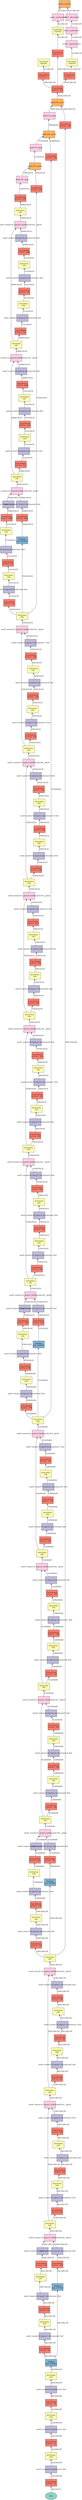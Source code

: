 digraph plot {
	data [label=data fillcolor="#8dd3c7" fixedsize=true height=0.8034 shape=oval style=filled width=1.3]
	east0_resnetv1d_conv0_fwd [label="Convolution\n3x3/2x2, 32" fillcolor="#fb8072" fixedsize=true height=0.8034 shape=box style=filled width=1.3]
	east0_resnetv1d_batchnorm0_fwd [label=east0_resnetv1d_batchnorm0_fwd fillcolor="#bebada" fixedsize=true height=0.8034 shape=box style=filled width=1.3]
	east0_resnetv1d_relu0_fwd [label="Activation\nrelu" fillcolor="#ffffb3" fixedsize=true height=0.8034 shape=box style=filled width=1.3]
	east0_resnetv1d_conv1_fwd [label="Convolution\n3x3/1x1, 32" fillcolor="#fb8072" fixedsize=true height=0.8034 shape=box style=filled width=1.3]
	east0_resnetv1d_batchnorm1_fwd [label=east0_resnetv1d_batchnorm1_fwd fillcolor="#bebada" fixedsize=true height=0.8034 shape=box style=filled width=1.3]
	east0_resnetv1d_relu1_fwd [label="Activation\nrelu" fillcolor="#ffffb3" fixedsize=true height=0.8034 shape=box style=filled width=1.3]
	east0_resnetv1d_conv2_fwd [label="Convolution\n3x3/1x1, 64" fillcolor="#fb8072" fixedsize=true height=0.8034 shape=box style=filled width=1.3]
	east0_resnetv1d_batchnorm2_fwd [label=east0_resnetv1d_batchnorm2_fwd fillcolor="#bebada" fixedsize=true height=0.8034 shape=box style=filled width=1.3]
	east0_resnetv1d_relu2_fwd [label="Activation\nrelu" fillcolor="#ffffb3" fixedsize=true height=0.8034 shape=box style=filled width=1.3]
	east0_resnetv1d_pool0_fwd [label="Pooling\nmax, 3x3/2x2" fillcolor="#80b1d3" fixedsize=true height=0.8034 shape=box style=filled width=1.3]
	east0_resnetv1d_layers1_conv0_fwd [label="Convolution\n1x1/1x1, 64" fillcolor="#fb8072" fixedsize=true height=0.8034 shape=box style=filled width=1.3]
	east0_resnetv1d_layers1_batchnorm0_fwd [label=east0_resnetv1d_layers1_batchnorm0_fwd fillcolor="#bebada" fixedsize=true height=0.8034 shape=box style=filled width=1.3]
	east0_resnetv1d_layers1_relu0_fwd [label="Activation\nrelu" fillcolor="#ffffb3" fixedsize=true height=0.8034 shape=box style=filled width=1.3]
	east0_resnetv1d_layers1_conv1_fwd [label="Convolution\n3x3/1x1, 64" fillcolor="#fb8072" fixedsize=true height=0.8034 shape=box style=filled width=1.3]
	east0_resnetv1d_layers1_batchnorm1_fwd [label=east0_resnetv1d_layers1_batchnorm1_fwd fillcolor="#bebada" fixedsize=true height=0.8034 shape=box style=filled width=1.3]
	east0_resnetv1d_layers1_relu1_fwd [label="Activation\nrelu" fillcolor="#ffffb3" fixedsize=true height=0.8034 shape=box style=filled width=1.3]
	east0_resnetv1d_layers1_conv2_fwd [label="Convolution\n1x1/1x1, 256" fillcolor="#fb8072" fixedsize=true height=0.8034 shape=box style=filled width=1.3]
	east0_resnetv1d_layers1_batchnorm2_fwd [label=east0_resnetv1d_layers1_batchnorm2_fwd fillcolor="#bebada" fixedsize=true height=0.8034 shape=box style=filled width=1.3]
	east0_resnetv1d_down1_pool0_fwd [label="Pooling\navg, 1x1/1x1" fillcolor="#80b1d3" fixedsize=true height=0.8034 shape=box style=filled width=1.3]
	east0_resnetv1d_down1_conv0_fwd [label="Convolution\n1x1/1x1, 256" fillcolor="#fb8072" fixedsize=true height=0.8034 shape=box style=filled width=1.3]
	east0_resnetv1d_down1_batchnorm0_fwd [label=east0_resnetv1d_down1_batchnorm0_fwd fillcolor="#bebada" fixedsize=true height=0.8034 shape=box style=filled width=1.3]
	east0_resnetv1d_layers1_bottleneckv1b0__plus0 [label=east0_resnetv1d_layers1_bottleneckv1b0__plus0 fillcolor="#fccde5" fixedsize=true height=0.8034 shape=box style=filled width=1.3]
	east0_resnetv1d_layers1_relu2_fwd [label="Activation\nrelu" fillcolor="#ffffb3" fixedsize=true height=0.8034 shape=box style=filled width=1.3]
	east0_resnetv1d_layers1_conv3_fwd [label="Convolution\n1x1/1x1, 64" fillcolor="#fb8072" fixedsize=true height=0.8034 shape=box style=filled width=1.3]
	east0_resnetv1d_layers1_batchnorm3_fwd [label=east0_resnetv1d_layers1_batchnorm3_fwd fillcolor="#bebada" fixedsize=true height=0.8034 shape=box style=filled width=1.3]
	east0_resnetv1d_layers1_relu3_fwd [label="Activation\nrelu" fillcolor="#ffffb3" fixedsize=true height=0.8034 shape=box style=filled width=1.3]
	east0_resnetv1d_layers1_conv4_fwd [label="Convolution\n3x3/1x1, 64" fillcolor="#fb8072" fixedsize=true height=0.8034 shape=box style=filled width=1.3]
	east0_resnetv1d_layers1_batchnorm4_fwd [label=east0_resnetv1d_layers1_batchnorm4_fwd fillcolor="#bebada" fixedsize=true height=0.8034 shape=box style=filled width=1.3]
	east0_resnetv1d_layers1_relu4_fwd [label="Activation\nrelu" fillcolor="#ffffb3" fixedsize=true height=0.8034 shape=box style=filled width=1.3]
	east0_resnetv1d_layers1_conv5_fwd [label="Convolution\n1x1/1x1, 256" fillcolor="#fb8072" fixedsize=true height=0.8034 shape=box style=filled width=1.3]
	east0_resnetv1d_layers1_batchnorm5_fwd [label=east0_resnetv1d_layers1_batchnorm5_fwd fillcolor="#bebada" fixedsize=true height=0.8034 shape=box style=filled width=1.3]
	east0_resnetv1d_layers1_bottleneckv1b1__plus0 [label=east0_resnetv1d_layers1_bottleneckv1b1__plus0 fillcolor="#fccde5" fixedsize=true height=0.8034 shape=box style=filled width=1.3]
	east0_resnetv1d_layers1_relu5_fwd [label="Activation\nrelu" fillcolor="#ffffb3" fixedsize=true height=0.8034 shape=box style=filled width=1.3]
	east0_resnetv1d_layers1_conv6_fwd [label="Convolution\n1x1/1x1, 64" fillcolor="#fb8072" fixedsize=true height=0.8034 shape=box style=filled width=1.3]
	east0_resnetv1d_layers1_batchnorm6_fwd [label=east0_resnetv1d_layers1_batchnorm6_fwd fillcolor="#bebada" fixedsize=true height=0.8034 shape=box style=filled width=1.3]
	east0_resnetv1d_layers1_relu6_fwd [label="Activation\nrelu" fillcolor="#ffffb3" fixedsize=true height=0.8034 shape=box style=filled width=1.3]
	east0_resnetv1d_layers1_conv7_fwd [label="Convolution\n3x3/1x1, 64" fillcolor="#fb8072" fixedsize=true height=0.8034 shape=box style=filled width=1.3]
	east0_resnetv1d_layers1_batchnorm7_fwd [label=east0_resnetv1d_layers1_batchnorm7_fwd fillcolor="#bebada" fixedsize=true height=0.8034 shape=box style=filled width=1.3]
	east0_resnetv1d_layers1_relu7_fwd [label="Activation\nrelu" fillcolor="#ffffb3" fixedsize=true height=0.8034 shape=box style=filled width=1.3]
	east0_resnetv1d_layers1_conv8_fwd [label="Convolution\n1x1/1x1, 256" fillcolor="#fb8072" fixedsize=true height=0.8034 shape=box style=filled width=1.3]
	east0_resnetv1d_layers1_batchnorm8_fwd [label=east0_resnetv1d_layers1_batchnorm8_fwd fillcolor="#bebada" fixedsize=true height=0.8034 shape=box style=filled width=1.3]
	east0_resnetv1d_layers1_bottleneckv1b2__plus0 [label=east0_resnetv1d_layers1_bottleneckv1b2__plus0 fillcolor="#fccde5" fixedsize=true height=0.8034 shape=box style=filled width=1.3]
	east0_resnetv1d_layers1_relu8_fwd [label="Activation\nrelu" fillcolor="#ffffb3" fixedsize=true height=0.8034 shape=box style=filled width=1.3]
	east0_resnetv1d_layers2_conv0_fwd [label="Convolution\n1x1/1x1, 128" fillcolor="#fb8072" fixedsize=true height=0.8034 shape=box style=filled width=1.3]
	east0_resnetv1d_layers2_batchnorm0_fwd [label=east0_resnetv1d_layers2_batchnorm0_fwd fillcolor="#bebada" fixedsize=true height=0.8034 shape=box style=filled width=1.3]
	east0_resnetv1d_layers2_relu0_fwd [label="Activation\nrelu" fillcolor="#ffffb3" fixedsize=true height=0.8034 shape=box style=filled width=1.3]
	east0_resnetv1d_layers2_conv1_fwd [label="Convolution\n3x3/2x2, 128" fillcolor="#fb8072" fixedsize=true height=0.8034 shape=box style=filled width=1.3]
	east0_resnetv1d_layers2_batchnorm1_fwd [label=east0_resnetv1d_layers2_batchnorm1_fwd fillcolor="#bebada" fixedsize=true height=0.8034 shape=box style=filled width=1.3]
	east0_resnetv1d_layers2_relu1_fwd [label="Activation\nrelu" fillcolor="#ffffb3" fixedsize=true height=0.8034 shape=box style=filled width=1.3]
	east0_resnetv1d_layers2_conv2_fwd [label="Convolution\n1x1/1x1, 512" fillcolor="#fb8072" fixedsize=true height=0.8034 shape=box style=filled width=1.3]
	east0_resnetv1d_layers2_batchnorm2_fwd [label=east0_resnetv1d_layers2_batchnorm2_fwd fillcolor="#bebada" fixedsize=true height=0.8034 shape=box style=filled width=1.3]
	east0_resnetv1d_down2_pool0_fwd [label="Pooling\navg, 2x2/2x2" fillcolor="#80b1d3" fixedsize=true height=0.8034 shape=box style=filled width=1.3]
	east0_resnetv1d_down2_conv0_fwd [label="Convolution\n1x1/1x1, 512" fillcolor="#fb8072" fixedsize=true height=0.8034 shape=box style=filled width=1.3]
	east0_resnetv1d_down2_batchnorm0_fwd [label=east0_resnetv1d_down2_batchnorm0_fwd fillcolor="#bebada" fixedsize=true height=0.8034 shape=box style=filled width=1.3]
	east0_resnetv1d_layers2_bottleneckv1b0__plus0 [label=east0_resnetv1d_layers2_bottleneckv1b0__plus0 fillcolor="#fccde5" fixedsize=true height=0.8034 shape=box style=filled width=1.3]
	east0_resnetv1d_layers2_relu2_fwd [label="Activation\nrelu" fillcolor="#ffffb3" fixedsize=true height=0.8034 shape=box style=filled width=1.3]
	east0_resnetv1d_layers2_conv3_fwd [label="Convolution\n1x1/1x1, 128" fillcolor="#fb8072" fixedsize=true height=0.8034 shape=box style=filled width=1.3]
	east0_resnetv1d_layers2_batchnorm3_fwd [label=east0_resnetv1d_layers2_batchnorm3_fwd fillcolor="#bebada" fixedsize=true height=0.8034 shape=box style=filled width=1.3]
	east0_resnetv1d_layers2_relu3_fwd [label="Activation\nrelu" fillcolor="#ffffb3" fixedsize=true height=0.8034 shape=box style=filled width=1.3]
	east0_resnetv1d_layers2_conv4_fwd [label="Convolution\n3x3/1x1, 128" fillcolor="#fb8072" fixedsize=true height=0.8034 shape=box style=filled width=1.3]
	east0_resnetv1d_layers2_batchnorm4_fwd [label=east0_resnetv1d_layers2_batchnorm4_fwd fillcolor="#bebada" fixedsize=true height=0.8034 shape=box style=filled width=1.3]
	east0_resnetv1d_layers2_relu4_fwd [label="Activation\nrelu" fillcolor="#ffffb3" fixedsize=true height=0.8034 shape=box style=filled width=1.3]
	east0_resnetv1d_layers2_conv5_fwd [label="Convolution\n1x1/1x1, 512" fillcolor="#fb8072" fixedsize=true height=0.8034 shape=box style=filled width=1.3]
	east0_resnetv1d_layers2_batchnorm5_fwd [label=east0_resnetv1d_layers2_batchnorm5_fwd fillcolor="#bebada" fixedsize=true height=0.8034 shape=box style=filled width=1.3]
	east0_resnetv1d_layers2_bottleneckv1b1__plus0 [label=east0_resnetv1d_layers2_bottleneckv1b1__plus0 fillcolor="#fccde5" fixedsize=true height=0.8034 shape=box style=filled width=1.3]
	east0_resnetv1d_layers2_relu5_fwd [label="Activation\nrelu" fillcolor="#ffffb3" fixedsize=true height=0.8034 shape=box style=filled width=1.3]
	east0_resnetv1d_layers2_conv6_fwd [label="Convolution\n1x1/1x1, 128" fillcolor="#fb8072" fixedsize=true height=0.8034 shape=box style=filled width=1.3]
	east0_resnetv1d_layers2_batchnorm6_fwd [label=east0_resnetv1d_layers2_batchnorm6_fwd fillcolor="#bebada" fixedsize=true height=0.8034 shape=box style=filled width=1.3]
	east0_resnetv1d_layers2_relu6_fwd [label="Activation\nrelu" fillcolor="#ffffb3" fixedsize=true height=0.8034 shape=box style=filled width=1.3]
	east0_resnetv1d_layers2_conv7_fwd [label="Convolution\n3x3/1x1, 128" fillcolor="#fb8072" fixedsize=true height=0.8034 shape=box style=filled width=1.3]
	east0_resnetv1d_layers2_batchnorm7_fwd [label=east0_resnetv1d_layers2_batchnorm7_fwd fillcolor="#bebada" fixedsize=true height=0.8034 shape=box style=filled width=1.3]
	east0_resnetv1d_layers2_relu7_fwd [label="Activation\nrelu" fillcolor="#ffffb3" fixedsize=true height=0.8034 shape=box style=filled width=1.3]
	east0_resnetv1d_layers2_conv8_fwd [label="Convolution\n1x1/1x1, 512" fillcolor="#fb8072" fixedsize=true height=0.8034 shape=box style=filled width=1.3]
	east0_resnetv1d_layers2_batchnorm8_fwd [label=east0_resnetv1d_layers2_batchnorm8_fwd fillcolor="#bebada" fixedsize=true height=0.8034 shape=box style=filled width=1.3]
	east0_resnetv1d_layers2_bottleneckv1b2__plus0 [label=east0_resnetv1d_layers2_bottleneckv1b2__plus0 fillcolor="#fccde5" fixedsize=true height=0.8034 shape=box style=filled width=1.3]
	east0_resnetv1d_layers2_relu8_fwd [label="Activation\nrelu" fillcolor="#ffffb3" fixedsize=true height=0.8034 shape=box style=filled width=1.3]
	east0_resnetv1d_layers2_conv9_fwd [label="Convolution\n1x1/1x1, 128" fillcolor="#fb8072" fixedsize=true height=0.8034 shape=box style=filled width=1.3]
	east0_resnetv1d_layers2_batchnorm9_fwd [label=east0_resnetv1d_layers2_batchnorm9_fwd fillcolor="#bebada" fixedsize=true height=0.8034 shape=box style=filled width=1.3]
	east0_resnetv1d_layers2_relu9_fwd [label="Activation\nrelu" fillcolor="#ffffb3" fixedsize=true height=0.8034 shape=box style=filled width=1.3]
	east0_resnetv1d_layers2_conv10_fwd [label="Convolution\n3x3/1x1, 128" fillcolor="#fb8072" fixedsize=true height=0.8034 shape=box style=filled width=1.3]
	east0_resnetv1d_layers2_batchnorm10_fwd [label=east0_resnetv1d_layers2_batchnorm10_fwd fillcolor="#bebada" fixedsize=true height=0.8034 shape=box style=filled width=1.3]
	east0_resnetv1d_layers2_relu10_fwd [label="Activation\nrelu" fillcolor="#ffffb3" fixedsize=true height=0.8034 shape=box style=filled width=1.3]
	east0_resnetv1d_layers2_conv11_fwd [label="Convolution\n1x1/1x1, 512" fillcolor="#fb8072" fixedsize=true height=0.8034 shape=box style=filled width=1.3]
	east0_resnetv1d_layers2_batchnorm11_fwd [label=east0_resnetv1d_layers2_batchnorm11_fwd fillcolor="#bebada" fixedsize=true height=0.8034 shape=box style=filled width=1.3]
	east0_resnetv1d_layers2_bottleneckv1b3__plus0 [label=east0_resnetv1d_layers2_bottleneckv1b3__plus0 fillcolor="#fccde5" fixedsize=true height=0.8034 shape=box style=filled width=1.3]
	east0_resnetv1d_layers2_relu11_fwd [label="Activation\nrelu" fillcolor="#ffffb3" fixedsize=true height=0.8034 shape=box style=filled width=1.3]
	east0_resnetv1d_layers3_conv0_fwd [label="Convolution\n1x1/1x1, 256" fillcolor="#fb8072" fixedsize=true height=0.8034 shape=box style=filled width=1.3]
	east0_resnetv1d_layers3_batchnorm0_fwd [label=east0_resnetv1d_layers3_batchnorm0_fwd fillcolor="#bebada" fixedsize=true height=0.8034 shape=box style=filled width=1.3]
	east0_resnetv1d_layers3_relu0_fwd [label="Activation\nrelu" fillcolor="#ffffb3" fixedsize=true height=0.8034 shape=box style=filled width=1.3]
	east0_resnetv1d_layers3_conv1_fwd [label="Convolution\n3x3/2x2, 256" fillcolor="#fb8072" fixedsize=true height=0.8034 shape=box style=filled width=1.3]
	east0_resnetv1d_layers3_batchnorm1_fwd [label=east0_resnetv1d_layers3_batchnorm1_fwd fillcolor="#bebada" fixedsize=true height=0.8034 shape=box style=filled width=1.3]
	east0_resnetv1d_layers3_relu1_fwd [label="Activation\nrelu" fillcolor="#ffffb3" fixedsize=true height=0.8034 shape=box style=filled width=1.3]
	east0_resnetv1d_layers3_conv2_fwd [label="Convolution\n1x1/1x1, 1024" fillcolor="#fb8072" fixedsize=true height=0.8034 shape=box style=filled width=1.3]
	east0_resnetv1d_layers3_batchnorm2_fwd [label=east0_resnetv1d_layers3_batchnorm2_fwd fillcolor="#bebada" fixedsize=true height=0.8034 shape=box style=filled width=1.3]
	east0_resnetv1d_down3_pool0_fwd [label="Pooling\navg, 2x2/2x2" fillcolor="#80b1d3" fixedsize=true height=0.8034 shape=box style=filled width=1.3]
	east0_resnetv1d_down3_conv0_fwd [label="Convolution\n1x1/1x1, 1024" fillcolor="#fb8072" fixedsize=true height=0.8034 shape=box style=filled width=1.3]
	east0_resnetv1d_down3_batchnorm0_fwd [label=east0_resnetv1d_down3_batchnorm0_fwd fillcolor="#bebada" fixedsize=true height=0.8034 shape=box style=filled width=1.3]
	east0_resnetv1d_layers3_bottleneckv1b0__plus0 [label=east0_resnetv1d_layers3_bottleneckv1b0__plus0 fillcolor="#fccde5" fixedsize=true height=0.8034 shape=box style=filled width=1.3]
	east0_resnetv1d_layers3_relu2_fwd [label="Activation\nrelu" fillcolor="#ffffb3" fixedsize=true height=0.8034 shape=box style=filled width=1.3]
	east0_resnetv1d_layers3_conv3_fwd [label="Convolution\n1x1/1x1, 256" fillcolor="#fb8072" fixedsize=true height=0.8034 shape=box style=filled width=1.3]
	east0_resnetv1d_layers3_batchnorm3_fwd [label=east0_resnetv1d_layers3_batchnorm3_fwd fillcolor="#bebada" fixedsize=true height=0.8034 shape=box style=filled width=1.3]
	east0_resnetv1d_layers3_relu3_fwd [label="Activation\nrelu" fillcolor="#ffffb3" fixedsize=true height=0.8034 shape=box style=filled width=1.3]
	east0_resnetv1d_layers3_conv4_fwd [label="Convolution\n3x3/1x1, 256" fillcolor="#fb8072" fixedsize=true height=0.8034 shape=box style=filled width=1.3]
	east0_resnetv1d_layers3_batchnorm4_fwd [label=east0_resnetv1d_layers3_batchnorm4_fwd fillcolor="#bebada" fixedsize=true height=0.8034 shape=box style=filled width=1.3]
	east0_resnetv1d_layers3_relu4_fwd [label="Activation\nrelu" fillcolor="#ffffb3" fixedsize=true height=0.8034 shape=box style=filled width=1.3]
	east0_resnetv1d_layers3_conv5_fwd [label="Convolution\n1x1/1x1, 1024" fillcolor="#fb8072" fixedsize=true height=0.8034 shape=box style=filled width=1.3]
	east0_resnetv1d_layers3_batchnorm5_fwd [label=east0_resnetv1d_layers3_batchnorm5_fwd fillcolor="#bebada" fixedsize=true height=0.8034 shape=box style=filled width=1.3]
	east0_resnetv1d_layers3_bottleneckv1b1__plus0 [label=east0_resnetv1d_layers3_bottleneckv1b1__plus0 fillcolor="#fccde5" fixedsize=true height=0.8034 shape=box style=filled width=1.3]
	east0_resnetv1d_layers3_relu5_fwd [label="Activation\nrelu" fillcolor="#ffffb3" fixedsize=true height=0.8034 shape=box style=filled width=1.3]
	east0_resnetv1d_layers3_conv6_fwd [label="Convolution\n1x1/1x1, 256" fillcolor="#fb8072" fixedsize=true height=0.8034 shape=box style=filled width=1.3]
	east0_resnetv1d_layers3_batchnorm6_fwd [label=east0_resnetv1d_layers3_batchnorm6_fwd fillcolor="#bebada" fixedsize=true height=0.8034 shape=box style=filled width=1.3]
	east0_resnetv1d_layers3_relu6_fwd [label="Activation\nrelu" fillcolor="#ffffb3" fixedsize=true height=0.8034 shape=box style=filled width=1.3]
	east0_resnetv1d_layers3_conv7_fwd [label="Convolution\n3x3/1x1, 256" fillcolor="#fb8072" fixedsize=true height=0.8034 shape=box style=filled width=1.3]
	east0_resnetv1d_layers3_batchnorm7_fwd [label=east0_resnetv1d_layers3_batchnorm7_fwd fillcolor="#bebada" fixedsize=true height=0.8034 shape=box style=filled width=1.3]
	east0_resnetv1d_layers3_relu7_fwd [label="Activation\nrelu" fillcolor="#ffffb3" fixedsize=true height=0.8034 shape=box style=filled width=1.3]
	east0_resnetv1d_layers3_conv8_fwd [label="Convolution\n1x1/1x1, 1024" fillcolor="#fb8072" fixedsize=true height=0.8034 shape=box style=filled width=1.3]
	east0_resnetv1d_layers3_batchnorm8_fwd [label=east0_resnetv1d_layers3_batchnorm8_fwd fillcolor="#bebada" fixedsize=true height=0.8034 shape=box style=filled width=1.3]
	east0_resnetv1d_layers3_bottleneckv1b2__plus0 [label=east0_resnetv1d_layers3_bottleneckv1b2__plus0 fillcolor="#fccde5" fixedsize=true height=0.8034 shape=box style=filled width=1.3]
	east0_resnetv1d_layers3_relu8_fwd [label="Activation\nrelu" fillcolor="#ffffb3" fixedsize=true height=0.8034 shape=box style=filled width=1.3]
	east0_resnetv1d_layers3_conv9_fwd [label="Convolution\n1x1/1x1, 256" fillcolor="#fb8072" fixedsize=true height=0.8034 shape=box style=filled width=1.3]
	east0_resnetv1d_layers3_batchnorm9_fwd [label=east0_resnetv1d_layers3_batchnorm9_fwd fillcolor="#bebada" fixedsize=true height=0.8034 shape=box style=filled width=1.3]
	east0_resnetv1d_layers3_relu9_fwd [label="Activation\nrelu" fillcolor="#ffffb3" fixedsize=true height=0.8034 shape=box style=filled width=1.3]
	east0_resnetv1d_layers3_conv10_fwd [label="Convolution\n3x3/1x1, 256" fillcolor="#fb8072" fixedsize=true height=0.8034 shape=box style=filled width=1.3]
	east0_resnetv1d_layers3_batchnorm10_fwd [label=east0_resnetv1d_layers3_batchnorm10_fwd fillcolor="#bebada" fixedsize=true height=0.8034 shape=box style=filled width=1.3]
	east0_resnetv1d_layers3_relu10_fwd [label="Activation\nrelu" fillcolor="#ffffb3" fixedsize=true height=0.8034 shape=box style=filled width=1.3]
	east0_resnetv1d_layers3_conv11_fwd [label="Convolution\n1x1/1x1, 1024" fillcolor="#fb8072" fixedsize=true height=0.8034 shape=box style=filled width=1.3]
	east0_resnetv1d_layers3_batchnorm11_fwd [label=east0_resnetv1d_layers3_batchnorm11_fwd fillcolor="#bebada" fixedsize=true height=0.8034 shape=box style=filled width=1.3]
	east0_resnetv1d_layers3_bottleneckv1b3__plus0 [label=east0_resnetv1d_layers3_bottleneckv1b3__plus0 fillcolor="#fccde5" fixedsize=true height=0.8034 shape=box style=filled width=1.3]
	east0_resnetv1d_layers3_relu11_fwd [label="Activation\nrelu" fillcolor="#ffffb3" fixedsize=true height=0.8034 shape=box style=filled width=1.3]
	east0_resnetv1d_layers3_conv12_fwd [label="Convolution\n1x1/1x1, 256" fillcolor="#fb8072" fixedsize=true height=0.8034 shape=box style=filled width=1.3]
	east0_resnetv1d_layers3_batchnorm12_fwd [label=east0_resnetv1d_layers3_batchnorm12_fwd fillcolor="#bebada" fixedsize=true height=0.8034 shape=box style=filled width=1.3]
	east0_resnetv1d_layers3_relu12_fwd [label="Activation\nrelu" fillcolor="#ffffb3" fixedsize=true height=0.8034 shape=box style=filled width=1.3]
	east0_resnetv1d_layers3_conv13_fwd [label="Convolution\n3x3/1x1, 256" fillcolor="#fb8072" fixedsize=true height=0.8034 shape=box style=filled width=1.3]
	east0_resnetv1d_layers3_batchnorm13_fwd [label=east0_resnetv1d_layers3_batchnorm13_fwd fillcolor="#bebada" fixedsize=true height=0.8034 shape=box style=filled width=1.3]
	east0_resnetv1d_layers3_relu13_fwd [label="Activation\nrelu" fillcolor="#ffffb3" fixedsize=true height=0.8034 shape=box style=filled width=1.3]
	east0_resnetv1d_layers3_conv14_fwd [label="Convolution\n1x1/1x1, 1024" fillcolor="#fb8072" fixedsize=true height=0.8034 shape=box style=filled width=1.3]
	east0_resnetv1d_layers3_batchnorm14_fwd [label=east0_resnetv1d_layers3_batchnorm14_fwd fillcolor="#bebada" fixedsize=true height=0.8034 shape=box style=filled width=1.3]
	east0_resnetv1d_layers3_bottleneckv1b4__plus0 [label=east0_resnetv1d_layers3_bottleneckv1b4__plus0 fillcolor="#fccde5" fixedsize=true height=0.8034 shape=box style=filled width=1.3]
	east0_resnetv1d_layers3_relu14_fwd [label="Activation\nrelu" fillcolor="#ffffb3" fixedsize=true height=0.8034 shape=box style=filled width=1.3]
	east0_resnetv1d_layers3_conv15_fwd [label="Convolution\n1x1/1x1, 256" fillcolor="#fb8072" fixedsize=true height=0.8034 shape=box style=filled width=1.3]
	east0_resnetv1d_layers3_batchnorm15_fwd [label=east0_resnetv1d_layers3_batchnorm15_fwd fillcolor="#bebada" fixedsize=true height=0.8034 shape=box style=filled width=1.3]
	east0_resnetv1d_layers3_relu15_fwd [label="Activation\nrelu" fillcolor="#ffffb3" fixedsize=true height=0.8034 shape=box style=filled width=1.3]
	east0_resnetv1d_layers3_conv16_fwd [label="Convolution\n3x3/1x1, 256" fillcolor="#fb8072" fixedsize=true height=0.8034 shape=box style=filled width=1.3]
	east0_resnetv1d_layers3_batchnorm16_fwd [label=east0_resnetv1d_layers3_batchnorm16_fwd fillcolor="#bebada" fixedsize=true height=0.8034 shape=box style=filled width=1.3]
	east0_resnetv1d_layers3_relu16_fwd [label="Activation\nrelu" fillcolor="#ffffb3" fixedsize=true height=0.8034 shape=box style=filled width=1.3]
	east0_resnetv1d_layers3_conv17_fwd [label="Convolution\n1x1/1x1, 1024" fillcolor="#fb8072" fixedsize=true height=0.8034 shape=box style=filled width=1.3]
	east0_resnetv1d_layers3_batchnorm17_fwd [label=east0_resnetv1d_layers3_batchnorm17_fwd fillcolor="#bebada" fixedsize=true height=0.8034 shape=box style=filled width=1.3]
	east0_resnetv1d_layers3_bottleneckv1b5__plus0 [label=east0_resnetv1d_layers3_bottleneckv1b5__plus0 fillcolor="#fccde5" fixedsize=true height=0.8034 shape=box style=filled width=1.3]
	east0_resnetv1d_layers3_relu17_fwd [label="Activation\nrelu" fillcolor="#ffffb3" fixedsize=true height=0.8034 shape=box style=filled width=1.3]
	east0_resnetv1d_layers4_conv0_fwd [label="Convolution\n1x1/1x1, 512" fillcolor="#fb8072" fixedsize=true height=0.8034 shape=box style=filled width=1.3]
	east0_resnetv1d_layers4_batchnorm0_fwd [label=east0_resnetv1d_layers4_batchnorm0_fwd fillcolor="#bebada" fixedsize=true height=0.8034 shape=box style=filled width=1.3]
	east0_resnetv1d_layers4_relu0_fwd [label="Activation\nrelu" fillcolor="#ffffb3" fixedsize=true height=0.8034 shape=box style=filled width=1.3]
	east0_resnetv1d_layers4_conv1_fwd [label="Convolution\n3x3/2x2, 512" fillcolor="#fb8072" fixedsize=true height=0.8034 shape=box style=filled width=1.3]
	east0_resnetv1d_layers4_batchnorm1_fwd [label=east0_resnetv1d_layers4_batchnorm1_fwd fillcolor="#bebada" fixedsize=true height=0.8034 shape=box style=filled width=1.3]
	east0_resnetv1d_layers4_relu1_fwd [label="Activation\nrelu" fillcolor="#ffffb3" fixedsize=true height=0.8034 shape=box style=filled width=1.3]
	east0_resnetv1d_layers4_conv2_fwd [label="Convolution\n1x1/1x1, 2048" fillcolor="#fb8072" fixedsize=true height=0.8034 shape=box style=filled width=1.3]
	east0_resnetv1d_layers4_batchnorm2_fwd [label=east0_resnetv1d_layers4_batchnorm2_fwd fillcolor="#bebada" fixedsize=true height=0.8034 shape=box style=filled width=1.3]
	east0_resnetv1d_down4_pool0_fwd [label="Pooling\navg, 2x2/2x2" fillcolor="#80b1d3" fixedsize=true height=0.8034 shape=box style=filled width=1.3]
	east0_resnetv1d_down4_conv0_fwd [label="Convolution\n1x1/1x1, 2048" fillcolor="#fb8072" fixedsize=true height=0.8034 shape=box style=filled width=1.3]
	east0_resnetv1d_down4_batchnorm0_fwd [label=east0_resnetv1d_down4_batchnorm0_fwd fillcolor="#bebada" fixedsize=true height=0.8034 shape=box style=filled width=1.3]
	east0_resnetv1d_layers4_bottleneckv1b0__plus0 [label=east0_resnetv1d_layers4_bottleneckv1b0__plus0 fillcolor="#fccde5" fixedsize=true height=0.8034 shape=box style=filled width=1.3]
	east0_resnetv1d_layers4_relu2_fwd [label="Activation\nrelu" fillcolor="#ffffb3" fixedsize=true height=0.8034 shape=box style=filled width=1.3]
	east0_resnetv1d_layers4_conv3_fwd [label="Convolution\n1x1/1x1, 512" fillcolor="#fb8072" fixedsize=true height=0.8034 shape=box style=filled width=1.3]
	east0_resnetv1d_layers4_batchnorm3_fwd [label=east0_resnetv1d_layers4_batchnorm3_fwd fillcolor="#bebada" fixedsize=true height=0.8034 shape=box style=filled width=1.3]
	east0_resnetv1d_layers4_relu3_fwd [label="Activation\nrelu" fillcolor="#ffffb3" fixedsize=true height=0.8034 shape=box style=filled width=1.3]
	east0_resnetv1d_layers4_conv4_fwd [label="Convolution\n3x3/1x1, 512" fillcolor="#fb8072" fixedsize=true height=0.8034 shape=box style=filled width=1.3]
	east0_resnetv1d_layers4_batchnorm4_fwd [label=east0_resnetv1d_layers4_batchnorm4_fwd fillcolor="#bebada" fixedsize=true height=0.8034 shape=box style=filled width=1.3]
	east0_resnetv1d_layers4_relu4_fwd [label="Activation\nrelu" fillcolor="#ffffb3" fixedsize=true height=0.8034 shape=box style=filled width=1.3]
	east0_resnetv1d_layers4_conv5_fwd [label="Convolution\n1x1/1x1, 2048" fillcolor="#fb8072" fixedsize=true height=0.8034 shape=box style=filled width=1.3]
	east0_resnetv1d_layers4_batchnorm5_fwd [label=east0_resnetv1d_layers4_batchnorm5_fwd fillcolor="#bebada" fixedsize=true height=0.8034 shape=box style=filled width=1.3]
	east0_resnetv1d_layers4_bottleneckv1b1__plus0 [label=east0_resnetv1d_layers4_bottleneckv1b1__plus0 fillcolor="#fccde5" fixedsize=true height=0.8034 shape=box style=filled width=1.3]
	east0_resnetv1d_layers4_relu5_fwd [label="Activation\nrelu" fillcolor="#ffffb3" fixedsize=true height=0.8034 shape=box style=filled width=1.3]
	east0_resnetv1d_layers4_conv6_fwd [label="Convolution\n1x1/1x1, 512" fillcolor="#fb8072" fixedsize=true height=0.8034 shape=box style=filled width=1.3]
	east0_resnetv1d_layers4_batchnorm6_fwd [label=east0_resnetv1d_layers4_batchnorm6_fwd fillcolor="#bebada" fixedsize=true height=0.8034 shape=box style=filled width=1.3]
	east0_resnetv1d_layers4_relu6_fwd [label="Activation\nrelu" fillcolor="#ffffb3" fixedsize=true height=0.8034 shape=box style=filled width=1.3]
	east0_resnetv1d_layers4_conv7_fwd [label="Convolution\n3x3/1x1, 512" fillcolor="#fb8072" fixedsize=true height=0.8034 shape=box style=filled width=1.3]
	east0_resnetv1d_layers4_batchnorm7_fwd [label=east0_resnetv1d_layers4_batchnorm7_fwd fillcolor="#bebada" fixedsize=true height=0.8034 shape=box style=filled width=1.3]
	east0_resnetv1d_layers4_relu7_fwd [label="Activation\nrelu" fillcolor="#ffffb3" fixedsize=true height=0.8034 shape=box style=filled width=1.3]
	east0_resnetv1d_layers4_conv8_fwd [label="Convolution\n1x1/1x1, 2048" fillcolor="#fb8072" fixedsize=true height=0.8034 shape=box style=filled width=1.3]
	east0_resnetv1d_layers4_batchnorm8_fwd [label=east0_resnetv1d_layers4_batchnorm8_fwd fillcolor="#bebada" fixedsize=true height=0.8034 shape=box style=filled width=1.3]
	east0_resnetv1d_layers4_bottleneckv1b2__plus0 [label=east0_resnetv1d_layers4_bottleneckv1b2__plus0 fillcolor="#fccde5" fixedsize=true height=0.8034 shape=box style=filled width=1.3]
	east0_resnetv1d_layers4_relu8_fwd [label="Activation\nrelu" fillcolor="#ffffb3" fixedsize=true height=0.8034 shape=box style=filled width=1.3]
	east0_P5_conv_lat [label="Convolution\n1x1/1x1, 256" fillcolor="#fb8072" fixedsize=true height=0.8034 shape=box style=filled width=1.3]
	east0_P4_upsp [label=east0_P4_upsp fillcolor="#fccde5" fixedsize=true height=0.8034 shape=box style=filled width=1.3]
	east0_P4_conv_lat [label="Convolution\n1x1/1x1, 256" fillcolor="#fb8072" fixedsize=true height=0.8034 shape=box style=filled width=1.3]
	east0_P4_concat [label=east0_P4_concat fillcolor="#fdb462" fixedsize=true height=0.8034 shape=box style=filled width=1.3]
	east0_P3_upsp [label=east0_P3_upsp fillcolor="#fccde5" fixedsize=true height=0.8034 shape=box style=filled width=1.3]
	east0_P3_conv_lat [label="Convolution\n1x1/1x1, 256" fillcolor="#fb8072" fixedsize=true height=0.8034 shape=box style=filled width=1.3]
	east0_P3_concat [label=east0_P3_concat fillcolor="#fdb462" fixedsize=true height=0.8034 shape=box style=filled width=1.3]
	east0_P2_upsp [label=east0_P2_upsp fillcolor="#fccde5" fixedsize=true height=0.8034 shape=box style=filled width=1.3]
	east0_P2_conv_lat [label="Convolution\n1x1/1x1, 256" fillcolor="#fb8072" fixedsize=true height=0.8034 shape=box style=filled width=1.3]
	east0_P2_concat [label=east0_P2_concat fillcolor="#fdb462" fixedsize=true height=0.8034 shape=box style=filled width=1.3]
	east0_P2_conv1 [label="Convolution\n3x3/1x1, 256" fillcolor="#fb8072" fixedsize=true height=0.8034 shape=box style=filled width=1.3]
	east0_conv0_fwd [label="Convolution\n1x1/1x1, 1" fillcolor="#fb8072" fixedsize=true height=0.8034 shape=box style=filled width=1.3]
	east0_conv0_sigmoid_fwd [label="Activation\nsigmoid" fillcolor="#ffffb3" fixedsize=true height=0.8034 shape=box style=filled width=1.3]
	east0_conv1_fwd [label="Convolution\n1x1/1x1, 4" fillcolor="#fb8072" fixedsize=true height=0.8034 shape=box style=filled width=1.3]
	east0_conv1_sigmoid_fwd [label="Activation\nsigmoid" fillcolor="#ffffb3" fixedsize=true height=0.8034 shape=box style=filled width=1.3]
	east0__mulscalar0 [label=east0__mulscalar0 fillcolor="#fccde5" fixedsize=true height=0.8034 shape=box style=filled width=1.3]
	east0_conv2_fwd [label="Convolution\n1x1/1x1, 1" fillcolor="#fb8072" fixedsize=true height=0.8034 shape=box style=filled width=1.3]
	east0_conv2_sigmoid_fwd [label="Activation\nsigmoid" fillcolor="#ffffb3" fixedsize=true height=0.8034 shape=box style=filled width=1.3]
	east0__minusscalar0 [label=east0__minusscalar0 fillcolor="#fccde5" fixedsize=true height=0.8034 shape=box style=filled width=1.3]
	east0__mulscalar1 [label=east0__mulscalar1 fillcolor="#fccde5" fixedsize=true height=0.8034 shape=box style=filled width=1.3]
	east0__divscalar0 [label=east0__divscalar0 fillcolor="#fccde5" fixedsize=true height=0.8034 shape=box style=filled width=1.3]
	east0_concat0 [label=east0_concat0 fillcolor="#fdb462" fixedsize=true height=0.8034 shape=box style=filled width=1.3]
	east0_resnetv1d_conv0_fwd -> data [label="3x512x512" arrowtail=open dir=back]
	east0_resnetv1d_batchnorm0_fwd -> east0_resnetv1d_conv0_fwd [label="32x256x256" arrowtail=open dir=back]
	east0_resnetv1d_relu0_fwd -> east0_resnetv1d_batchnorm0_fwd [label="32x256x256" arrowtail=open dir=back]
	east0_resnetv1d_conv1_fwd -> east0_resnetv1d_relu0_fwd [label="32x256x256" arrowtail=open dir=back]
	east0_resnetv1d_batchnorm1_fwd -> east0_resnetv1d_conv1_fwd [label="32x256x256" arrowtail=open dir=back]
	east0_resnetv1d_relu1_fwd -> east0_resnetv1d_batchnorm1_fwd [label="32x256x256" arrowtail=open dir=back]
	east0_resnetv1d_conv2_fwd -> east0_resnetv1d_relu1_fwd [label="32x256x256" arrowtail=open dir=back]
	east0_resnetv1d_batchnorm2_fwd -> east0_resnetv1d_conv2_fwd [label="64x256x256" arrowtail=open dir=back]
	east0_resnetv1d_relu2_fwd -> east0_resnetv1d_batchnorm2_fwd [label="64x256x256" arrowtail=open dir=back]
	east0_resnetv1d_pool0_fwd -> east0_resnetv1d_relu2_fwd [label="64x256x256" arrowtail=open dir=back]
	east0_resnetv1d_layers1_conv0_fwd -> east0_resnetv1d_pool0_fwd [label="64x128x128" arrowtail=open dir=back]
	east0_resnetv1d_layers1_batchnorm0_fwd -> east0_resnetv1d_layers1_conv0_fwd [label="64x128x128" arrowtail=open dir=back]
	east0_resnetv1d_layers1_relu0_fwd -> east0_resnetv1d_layers1_batchnorm0_fwd [label="64x128x128" arrowtail=open dir=back]
	east0_resnetv1d_layers1_conv1_fwd -> east0_resnetv1d_layers1_relu0_fwd [label="64x128x128" arrowtail=open dir=back]
	east0_resnetv1d_layers1_batchnorm1_fwd -> east0_resnetv1d_layers1_conv1_fwd [label="64x128x128" arrowtail=open dir=back]
	east0_resnetv1d_layers1_relu1_fwd -> east0_resnetv1d_layers1_batchnorm1_fwd [label="64x128x128" arrowtail=open dir=back]
	east0_resnetv1d_layers1_conv2_fwd -> east0_resnetv1d_layers1_relu1_fwd [label="64x128x128" arrowtail=open dir=back]
	east0_resnetv1d_layers1_batchnorm2_fwd -> east0_resnetv1d_layers1_conv2_fwd [label="256x128x128" arrowtail=open dir=back]
	east0_resnetv1d_down1_pool0_fwd -> east0_resnetv1d_pool0_fwd [label="64x128x128" arrowtail=open dir=back]
	east0_resnetv1d_down1_conv0_fwd -> east0_resnetv1d_down1_pool0_fwd [label="64x128x128" arrowtail=open dir=back]
	east0_resnetv1d_down1_batchnorm0_fwd -> east0_resnetv1d_down1_conv0_fwd [label="256x128x128" arrowtail=open dir=back]
	east0_resnetv1d_layers1_bottleneckv1b0__plus0 -> east0_resnetv1d_layers1_batchnorm2_fwd [label="256x128x128" arrowtail=open dir=back]
	east0_resnetv1d_layers1_bottleneckv1b0__plus0 -> east0_resnetv1d_down1_batchnorm0_fwd [label="256x128x128" arrowtail=open dir=back]
	east0_resnetv1d_layers1_relu2_fwd -> east0_resnetv1d_layers1_bottleneckv1b0__plus0 [label="256x128x128" arrowtail=open dir=back]
	east0_resnetv1d_layers1_conv3_fwd -> east0_resnetv1d_layers1_relu2_fwd [label="256x128x128" arrowtail=open dir=back]
	east0_resnetv1d_layers1_batchnorm3_fwd -> east0_resnetv1d_layers1_conv3_fwd [label="64x128x128" arrowtail=open dir=back]
	east0_resnetv1d_layers1_relu3_fwd -> east0_resnetv1d_layers1_batchnorm3_fwd [label="64x128x128" arrowtail=open dir=back]
	east0_resnetv1d_layers1_conv4_fwd -> east0_resnetv1d_layers1_relu3_fwd [label="64x128x128" arrowtail=open dir=back]
	east0_resnetv1d_layers1_batchnorm4_fwd -> east0_resnetv1d_layers1_conv4_fwd [label="64x128x128" arrowtail=open dir=back]
	east0_resnetv1d_layers1_relu4_fwd -> east0_resnetv1d_layers1_batchnorm4_fwd [label="64x128x128" arrowtail=open dir=back]
	east0_resnetv1d_layers1_conv5_fwd -> east0_resnetv1d_layers1_relu4_fwd [label="64x128x128" arrowtail=open dir=back]
	east0_resnetv1d_layers1_batchnorm5_fwd -> east0_resnetv1d_layers1_conv5_fwd [label="256x128x128" arrowtail=open dir=back]
	east0_resnetv1d_layers1_bottleneckv1b1__plus0 -> east0_resnetv1d_layers1_batchnorm5_fwd [label="256x128x128" arrowtail=open dir=back]
	east0_resnetv1d_layers1_bottleneckv1b1__plus0 -> east0_resnetv1d_layers1_relu2_fwd [label="256x128x128" arrowtail=open dir=back]
	east0_resnetv1d_layers1_relu5_fwd -> east0_resnetv1d_layers1_bottleneckv1b1__plus0 [label="256x128x128" arrowtail=open dir=back]
	east0_resnetv1d_layers1_conv6_fwd -> east0_resnetv1d_layers1_relu5_fwd [label="256x128x128" arrowtail=open dir=back]
	east0_resnetv1d_layers1_batchnorm6_fwd -> east0_resnetv1d_layers1_conv6_fwd [label="64x128x128" arrowtail=open dir=back]
	east0_resnetv1d_layers1_relu6_fwd -> east0_resnetv1d_layers1_batchnorm6_fwd [label="64x128x128" arrowtail=open dir=back]
	east0_resnetv1d_layers1_conv7_fwd -> east0_resnetv1d_layers1_relu6_fwd [label="64x128x128" arrowtail=open dir=back]
	east0_resnetv1d_layers1_batchnorm7_fwd -> east0_resnetv1d_layers1_conv7_fwd [label="64x128x128" arrowtail=open dir=back]
	east0_resnetv1d_layers1_relu7_fwd -> east0_resnetv1d_layers1_batchnorm7_fwd [label="64x128x128" arrowtail=open dir=back]
	east0_resnetv1d_layers1_conv8_fwd -> east0_resnetv1d_layers1_relu7_fwd [label="64x128x128" arrowtail=open dir=back]
	east0_resnetv1d_layers1_batchnorm8_fwd -> east0_resnetv1d_layers1_conv8_fwd [label="256x128x128" arrowtail=open dir=back]
	east0_resnetv1d_layers1_bottleneckv1b2__plus0 -> east0_resnetv1d_layers1_batchnorm8_fwd [label="256x128x128" arrowtail=open dir=back]
	east0_resnetv1d_layers1_bottleneckv1b2__plus0 -> east0_resnetv1d_layers1_relu5_fwd [label="256x128x128" arrowtail=open dir=back]
	east0_resnetv1d_layers1_relu8_fwd -> east0_resnetv1d_layers1_bottleneckv1b2__plus0 [label="256x128x128" arrowtail=open dir=back]
	east0_resnetv1d_layers2_conv0_fwd -> east0_resnetv1d_layers1_relu8_fwd [label="256x128x128" arrowtail=open dir=back]
	east0_resnetv1d_layers2_batchnorm0_fwd -> east0_resnetv1d_layers2_conv0_fwd [label="128x128x128" arrowtail=open dir=back]
	east0_resnetv1d_layers2_relu0_fwd -> east0_resnetv1d_layers2_batchnorm0_fwd [label="128x128x128" arrowtail=open dir=back]
	east0_resnetv1d_layers2_conv1_fwd -> east0_resnetv1d_layers2_relu0_fwd [label="128x128x128" arrowtail=open dir=back]
	east0_resnetv1d_layers2_batchnorm1_fwd -> east0_resnetv1d_layers2_conv1_fwd [label="128x64x64" arrowtail=open dir=back]
	east0_resnetv1d_layers2_relu1_fwd -> east0_resnetv1d_layers2_batchnorm1_fwd [label="128x64x64" arrowtail=open dir=back]
	east0_resnetv1d_layers2_conv2_fwd -> east0_resnetv1d_layers2_relu1_fwd [label="128x64x64" arrowtail=open dir=back]
	east0_resnetv1d_layers2_batchnorm2_fwd -> east0_resnetv1d_layers2_conv2_fwd [label="512x64x64" arrowtail=open dir=back]
	east0_resnetv1d_down2_pool0_fwd -> east0_resnetv1d_layers1_relu8_fwd [label="256x128x128" arrowtail=open dir=back]
	east0_resnetv1d_down2_conv0_fwd -> east0_resnetv1d_down2_pool0_fwd [label="256x64x64" arrowtail=open dir=back]
	east0_resnetv1d_down2_batchnorm0_fwd -> east0_resnetv1d_down2_conv0_fwd [label="512x64x64" arrowtail=open dir=back]
	east0_resnetv1d_layers2_bottleneckv1b0__plus0 -> east0_resnetv1d_layers2_batchnorm2_fwd [label="512x64x64" arrowtail=open dir=back]
	east0_resnetv1d_layers2_bottleneckv1b0__plus0 -> east0_resnetv1d_down2_batchnorm0_fwd [label="512x64x64" arrowtail=open dir=back]
	east0_resnetv1d_layers2_relu2_fwd -> east0_resnetv1d_layers2_bottleneckv1b0__plus0 [label="512x64x64" arrowtail=open dir=back]
	east0_resnetv1d_layers2_conv3_fwd -> east0_resnetv1d_layers2_relu2_fwd [label="512x64x64" arrowtail=open dir=back]
	east0_resnetv1d_layers2_batchnorm3_fwd -> east0_resnetv1d_layers2_conv3_fwd [label="128x64x64" arrowtail=open dir=back]
	east0_resnetv1d_layers2_relu3_fwd -> east0_resnetv1d_layers2_batchnorm3_fwd [label="128x64x64" arrowtail=open dir=back]
	east0_resnetv1d_layers2_conv4_fwd -> east0_resnetv1d_layers2_relu3_fwd [label="128x64x64" arrowtail=open dir=back]
	east0_resnetv1d_layers2_batchnorm4_fwd -> east0_resnetv1d_layers2_conv4_fwd [label="128x64x64" arrowtail=open dir=back]
	east0_resnetv1d_layers2_relu4_fwd -> east0_resnetv1d_layers2_batchnorm4_fwd [label="128x64x64" arrowtail=open dir=back]
	east0_resnetv1d_layers2_conv5_fwd -> east0_resnetv1d_layers2_relu4_fwd [label="128x64x64" arrowtail=open dir=back]
	east0_resnetv1d_layers2_batchnorm5_fwd -> east0_resnetv1d_layers2_conv5_fwd [label="512x64x64" arrowtail=open dir=back]
	east0_resnetv1d_layers2_bottleneckv1b1__plus0 -> east0_resnetv1d_layers2_batchnorm5_fwd [label="512x64x64" arrowtail=open dir=back]
	east0_resnetv1d_layers2_bottleneckv1b1__plus0 -> east0_resnetv1d_layers2_relu2_fwd [label="512x64x64" arrowtail=open dir=back]
	east0_resnetv1d_layers2_relu5_fwd -> east0_resnetv1d_layers2_bottleneckv1b1__plus0 [label="512x64x64" arrowtail=open dir=back]
	east0_resnetv1d_layers2_conv6_fwd -> east0_resnetv1d_layers2_relu5_fwd [label="512x64x64" arrowtail=open dir=back]
	east0_resnetv1d_layers2_batchnorm6_fwd -> east0_resnetv1d_layers2_conv6_fwd [label="128x64x64" arrowtail=open dir=back]
	east0_resnetv1d_layers2_relu6_fwd -> east0_resnetv1d_layers2_batchnorm6_fwd [label="128x64x64" arrowtail=open dir=back]
	east0_resnetv1d_layers2_conv7_fwd -> east0_resnetv1d_layers2_relu6_fwd [label="128x64x64" arrowtail=open dir=back]
	east0_resnetv1d_layers2_batchnorm7_fwd -> east0_resnetv1d_layers2_conv7_fwd [label="128x64x64" arrowtail=open dir=back]
	east0_resnetv1d_layers2_relu7_fwd -> east0_resnetv1d_layers2_batchnorm7_fwd [label="128x64x64" arrowtail=open dir=back]
	east0_resnetv1d_layers2_conv8_fwd -> east0_resnetv1d_layers2_relu7_fwd [label="128x64x64" arrowtail=open dir=back]
	east0_resnetv1d_layers2_batchnorm8_fwd -> east0_resnetv1d_layers2_conv8_fwd [label="512x64x64" arrowtail=open dir=back]
	east0_resnetv1d_layers2_bottleneckv1b2__plus0 -> east0_resnetv1d_layers2_batchnorm8_fwd [label="512x64x64" arrowtail=open dir=back]
	east0_resnetv1d_layers2_bottleneckv1b2__plus0 -> east0_resnetv1d_layers2_relu5_fwd [label="512x64x64" arrowtail=open dir=back]
	east0_resnetv1d_layers2_relu8_fwd -> east0_resnetv1d_layers2_bottleneckv1b2__plus0 [label="512x64x64" arrowtail=open dir=back]
	east0_resnetv1d_layers2_conv9_fwd -> east0_resnetv1d_layers2_relu8_fwd [label="512x64x64" arrowtail=open dir=back]
	east0_resnetv1d_layers2_batchnorm9_fwd -> east0_resnetv1d_layers2_conv9_fwd [label="128x64x64" arrowtail=open dir=back]
	east0_resnetv1d_layers2_relu9_fwd -> east0_resnetv1d_layers2_batchnorm9_fwd [label="128x64x64" arrowtail=open dir=back]
	east0_resnetv1d_layers2_conv10_fwd -> east0_resnetv1d_layers2_relu9_fwd [label="128x64x64" arrowtail=open dir=back]
	east0_resnetv1d_layers2_batchnorm10_fwd -> east0_resnetv1d_layers2_conv10_fwd [label="128x64x64" arrowtail=open dir=back]
	east0_resnetv1d_layers2_relu10_fwd -> east0_resnetv1d_layers2_batchnorm10_fwd [label="128x64x64" arrowtail=open dir=back]
	east0_resnetv1d_layers2_conv11_fwd -> east0_resnetv1d_layers2_relu10_fwd [label="128x64x64" arrowtail=open dir=back]
	east0_resnetv1d_layers2_batchnorm11_fwd -> east0_resnetv1d_layers2_conv11_fwd [label="512x64x64" arrowtail=open dir=back]
	east0_resnetv1d_layers2_bottleneckv1b3__plus0 -> east0_resnetv1d_layers2_batchnorm11_fwd [label="512x64x64" arrowtail=open dir=back]
	east0_resnetv1d_layers2_bottleneckv1b3__plus0 -> east0_resnetv1d_layers2_relu8_fwd [label="512x64x64" arrowtail=open dir=back]
	east0_resnetv1d_layers2_relu11_fwd -> east0_resnetv1d_layers2_bottleneckv1b3__plus0 [label="512x64x64" arrowtail=open dir=back]
	east0_resnetv1d_layers3_conv0_fwd -> east0_resnetv1d_layers2_relu11_fwd [label="512x64x64" arrowtail=open dir=back]
	east0_resnetv1d_layers3_batchnorm0_fwd -> east0_resnetv1d_layers3_conv0_fwd [label="256x64x64" arrowtail=open dir=back]
	east0_resnetv1d_layers3_relu0_fwd -> east0_resnetv1d_layers3_batchnorm0_fwd [label="256x64x64" arrowtail=open dir=back]
	east0_resnetv1d_layers3_conv1_fwd -> east0_resnetv1d_layers3_relu0_fwd [label="256x64x64" arrowtail=open dir=back]
	east0_resnetv1d_layers3_batchnorm1_fwd -> east0_resnetv1d_layers3_conv1_fwd [label="256x32x32" arrowtail=open dir=back]
	east0_resnetv1d_layers3_relu1_fwd -> east0_resnetv1d_layers3_batchnorm1_fwd [label="256x32x32" arrowtail=open dir=back]
	east0_resnetv1d_layers3_conv2_fwd -> east0_resnetv1d_layers3_relu1_fwd [label="256x32x32" arrowtail=open dir=back]
	east0_resnetv1d_layers3_batchnorm2_fwd -> east0_resnetv1d_layers3_conv2_fwd [label="1024x32x32" arrowtail=open dir=back]
	east0_resnetv1d_down3_pool0_fwd -> east0_resnetv1d_layers2_relu11_fwd [label="512x64x64" arrowtail=open dir=back]
	east0_resnetv1d_down3_conv0_fwd -> east0_resnetv1d_down3_pool0_fwd [label="512x32x32" arrowtail=open dir=back]
	east0_resnetv1d_down3_batchnorm0_fwd -> east0_resnetv1d_down3_conv0_fwd [label="1024x32x32" arrowtail=open dir=back]
	east0_resnetv1d_layers3_bottleneckv1b0__plus0 -> east0_resnetv1d_layers3_batchnorm2_fwd [label="1024x32x32" arrowtail=open dir=back]
	east0_resnetv1d_layers3_bottleneckv1b0__plus0 -> east0_resnetv1d_down3_batchnorm0_fwd [label="1024x32x32" arrowtail=open dir=back]
	east0_resnetv1d_layers3_relu2_fwd -> east0_resnetv1d_layers3_bottleneckv1b0__plus0 [label="1024x32x32" arrowtail=open dir=back]
	east0_resnetv1d_layers3_conv3_fwd -> east0_resnetv1d_layers3_relu2_fwd [label="1024x32x32" arrowtail=open dir=back]
	east0_resnetv1d_layers3_batchnorm3_fwd -> east0_resnetv1d_layers3_conv3_fwd [label="256x32x32" arrowtail=open dir=back]
	east0_resnetv1d_layers3_relu3_fwd -> east0_resnetv1d_layers3_batchnorm3_fwd [label="256x32x32" arrowtail=open dir=back]
	east0_resnetv1d_layers3_conv4_fwd -> east0_resnetv1d_layers3_relu3_fwd [label="256x32x32" arrowtail=open dir=back]
	east0_resnetv1d_layers3_batchnorm4_fwd -> east0_resnetv1d_layers3_conv4_fwd [label="256x32x32" arrowtail=open dir=back]
	east0_resnetv1d_layers3_relu4_fwd -> east0_resnetv1d_layers3_batchnorm4_fwd [label="256x32x32" arrowtail=open dir=back]
	east0_resnetv1d_layers3_conv5_fwd -> east0_resnetv1d_layers3_relu4_fwd [label="256x32x32" arrowtail=open dir=back]
	east0_resnetv1d_layers3_batchnorm5_fwd -> east0_resnetv1d_layers3_conv5_fwd [label="1024x32x32" arrowtail=open dir=back]
	east0_resnetv1d_layers3_bottleneckv1b1__plus0 -> east0_resnetv1d_layers3_batchnorm5_fwd [label="1024x32x32" arrowtail=open dir=back]
	east0_resnetv1d_layers3_bottleneckv1b1__plus0 -> east0_resnetv1d_layers3_relu2_fwd [label="1024x32x32" arrowtail=open dir=back]
	east0_resnetv1d_layers3_relu5_fwd -> east0_resnetv1d_layers3_bottleneckv1b1__plus0 [label="1024x32x32" arrowtail=open dir=back]
	east0_resnetv1d_layers3_conv6_fwd -> east0_resnetv1d_layers3_relu5_fwd [label="1024x32x32" arrowtail=open dir=back]
	east0_resnetv1d_layers3_batchnorm6_fwd -> east0_resnetv1d_layers3_conv6_fwd [label="256x32x32" arrowtail=open dir=back]
	east0_resnetv1d_layers3_relu6_fwd -> east0_resnetv1d_layers3_batchnorm6_fwd [label="256x32x32" arrowtail=open dir=back]
	east0_resnetv1d_layers3_conv7_fwd -> east0_resnetv1d_layers3_relu6_fwd [label="256x32x32" arrowtail=open dir=back]
	east0_resnetv1d_layers3_batchnorm7_fwd -> east0_resnetv1d_layers3_conv7_fwd [label="256x32x32" arrowtail=open dir=back]
	east0_resnetv1d_layers3_relu7_fwd -> east0_resnetv1d_layers3_batchnorm7_fwd [label="256x32x32" arrowtail=open dir=back]
	east0_resnetv1d_layers3_conv8_fwd -> east0_resnetv1d_layers3_relu7_fwd [label="256x32x32" arrowtail=open dir=back]
	east0_resnetv1d_layers3_batchnorm8_fwd -> east0_resnetv1d_layers3_conv8_fwd [label="1024x32x32" arrowtail=open dir=back]
	east0_resnetv1d_layers3_bottleneckv1b2__plus0 -> east0_resnetv1d_layers3_batchnorm8_fwd [label="1024x32x32" arrowtail=open dir=back]
	east0_resnetv1d_layers3_bottleneckv1b2__plus0 -> east0_resnetv1d_layers3_relu5_fwd [label="1024x32x32" arrowtail=open dir=back]
	east0_resnetv1d_layers3_relu8_fwd -> east0_resnetv1d_layers3_bottleneckv1b2__plus0 [label="1024x32x32" arrowtail=open dir=back]
	east0_resnetv1d_layers3_conv9_fwd -> east0_resnetv1d_layers3_relu8_fwd [label="1024x32x32" arrowtail=open dir=back]
	east0_resnetv1d_layers3_batchnorm9_fwd -> east0_resnetv1d_layers3_conv9_fwd [label="256x32x32" arrowtail=open dir=back]
	east0_resnetv1d_layers3_relu9_fwd -> east0_resnetv1d_layers3_batchnorm9_fwd [label="256x32x32" arrowtail=open dir=back]
	east0_resnetv1d_layers3_conv10_fwd -> east0_resnetv1d_layers3_relu9_fwd [label="256x32x32" arrowtail=open dir=back]
	east0_resnetv1d_layers3_batchnorm10_fwd -> east0_resnetv1d_layers3_conv10_fwd [label="256x32x32" arrowtail=open dir=back]
	east0_resnetv1d_layers3_relu10_fwd -> east0_resnetv1d_layers3_batchnorm10_fwd [label="256x32x32" arrowtail=open dir=back]
	east0_resnetv1d_layers3_conv11_fwd -> east0_resnetv1d_layers3_relu10_fwd [label="256x32x32" arrowtail=open dir=back]
	east0_resnetv1d_layers3_batchnorm11_fwd -> east0_resnetv1d_layers3_conv11_fwd [label="1024x32x32" arrowtail=open dir=back]
	east0_resnetv1d_layers3_bottleneckv1b3__plus0 -> east0_resnetv1d_layers3_batchnorm11_fwd [label="1024x32x32" arrowtail=open dir=back]
	east0_resnetv1d_layers3_bottleneckv1b3__plus0 -> east0_resnetv1d_layers3_relu8_fwd [label="1024x32x32" arrowtail=open dir=back]
	east0_resnetv1d_layers3_relu11_fwd -> east0_resnetv1d_layers3_bottleneckv1b3__plus0 [label="1024x32x32" arrowtail=open dir=back]
	east0_resnetv1d_layers3_conv12_fwd -> east0_resnetv1d_layers3_relu11_fwd [label="1024x32x32" arrowtail=open dir=back]
	east0_resnetv1d_layers3_batchnorm12_fwd -> east0_resnetv1d_layers3_conv12_fwd [label="256x32x32" arrowtail=open dir=back]
	east0_resnetv1d_layers3_relu12_fwd -> east0_resnetv1d_layers3_batchnorm12_fwd [label="256x32x32" arrowtail=open dir=back]
	east0_resnetv1d_layers3_conv13_fwd -> east0_resnetv1d_layers3_relu12_fwd [label="256x32x32" arrowtail=open dir=back]
	east0_resnetv1d_layers3_batchnorm13_fwd -> east0_resnetv1d_layers3_conv13_fwd [label="256x32x32" arrowtail=open dir=back]
	east0_resnetv1d_layers3_relu13_fwd -> east0_resnetv1d_layers3_batchnorm13_fwd [label="256x32x32" arrowtail=open dir=back]
	east0_resnetv1d_layers3_conv14_fwd -> east0_resnetv1d_layers3_relu13_fwd [label="256x32x32" arrowtail=open dir=back]
	east0_resnetv1d_layers3_batchnorm14_fwd -> east0_resnetv1d_layers3_conv14_fwd [label="1024x32x32" arrowtail=open dir=back]
	east0_resnetv1d_layers3_bottleneckv1b4__plus0 -> east0_resnetv1d_layers3_batchnorm14_fwd [label="1024x32x32" arrowtail=open dir=back]
	east0_resnetv1d_layers3_bottleneckv1b4__plus0 -> east0_resnetv1d_layers3_relu11_fwd [label="1024x32x32" arrowtail=open dir=back]
	east0_resnetv1d_layers3_relu14_fwd -> east0_resnetv1d_layers3_bottleneckv1b4__plus0 [label="1024x32x32" arrowtail=open dir=back]
	east0_resnetv1d_layers3_conv15_fwd -> east0_resnetv1d_layers3_relu14_fwd [label="1024x32x32" arrowtail=open dir=back]
	east0_resnetv1d_layers3_batchnorm15_fwd -> east0_resnetv1d_layers3_conv15_fwd [label="256x32x32" arrowtail=open dir=back]
	east0_resnetv1d_layers3_relu15_fwd -> east0_resnetv1d_layers3_batchnorm15_fwd [label="256x32x32" arrowtail=open dir=back]
	east0_resnetv1d_layers3_conv16_fwd -> east0_resnetv1d_layers3_relu15_fwd [label="256x32x32" arrowtail=open dir=back]
	east0_resnetv1d_layers3_batchnorm16_fwd -> east0_resnetv1d_layers3_conv16_fwd [label="256x32x32" arrowtail=open dir=back]
	east0_resnetv1d_layers3_relu16_fwd -> east0_resnetv1d_layers3_batchnorm16_fwd [label="256x32x32" arrowtail=open dir=back]
	east0_resnetv1d_layers3_conv17_fwd -> east0_resnetv1d_layers3_relu16_fwd [label="256x32x32" arrowtail=open dir=back]
	east0_resnetv1d_layers3_batchnorm17_fwd -> east0_resnetv1d_layers3_conv17_fwd [label="1024x32x32" arrowtail=open dir=back]
	east0_resnetv1d_layers3_bottleneckv1b5__plus0 -> east0_resnetv1d_layers3_batchnorm17_fwd [label="1024x32x32" arrowtail=open dir=back]
	east0_resnetv1d_layers3_bottleneckv1b5__plus0 -> east0_resnetv1d_layers3_relu14_fwd [label="1024x32x32" arrowtail=open dir=back]
	east0_resnetv1d_layers3_relu17_fwd -> east0_resnetv1d_layers3_bottleneckv1b5__plus0 [label="1024x32x32" arrowtail=open dir=back]
	east0_resnetv1d_layers4_conv0_fwd -> east0_resnetv1d_layers3_relu17_fwd [label="1024x32x32" arrowtail=open dir=back]
	east0_resnetv1d_layers4_batchnorm0_fwd -> east0_resnetv1d_layers4_conv0_fwd [label="512x32x32" arrowtail=open dir=back]
	east0_resnetv1d_layers4_relu0_fwd -> east0_resnetv1d_layers4_batchnorm0_fwd [label="512x32x32" arrowtail=open dir=back]
	east0_resnetv1d_layers4_conv1_fwd -> east0_resnetv1d_layers4_relu0_fwd [label="512x32x32" arrowtail=open dir=back]
	east0_resnetv1d_layers4_batchnorm1_fwd -> east0_resnetv1d_layers4_conv1_fwd [label="512x16x16" arrowtail=open dir=back]
	east0_resnetv1d_layers4_relu1_fwd -> east0_resnetv1d_layers4_batchnorm1_fwd [label="512x16x16" arrowtail=open dir=back]
	east0_resnetv1d_layers4_conv2_fwd -> east0_resnetv1d_layers4_relu1_fwd [label="512x16x16" arrowtail=open dir=back]
	east0_resnetv1d_layers4_batchnorm2_fwd -> east0_resnetv1d_layers4_conv2_fwd [label="2048x16x16" arrowtail=open dir=back]
	east0_resnetv1d_down4_pool0_fwd -> east0_resnetv1d_layers3_relu17_fwd [label="1024x32x32" arrowtail=open dir=back]
	east0_resnetv1d_down4_conv0_fwd -> east0_resnetv1d_down4_pool0_fwd [label="1024x16x16" arrowtail=open dir=back]
	east0_resnetv1d_down4_batchnorm0_fwd -> east0_resnetv1d_down4_conv0_fwd [label="2048x16x16" arrowtail=open dir=back]
	east0_resnetv1d_layers4_bottleneckv1b0__plus0 -> east0_resnetv1d_layers4_batchnorm2_fwd [label="2048x16x16" arrowtail=open dir=back]
	east0_resnetv1d_layers4_bottleneckv1b0__plus0 -> east0_resnetv1d_down4_batchnorm0_fwd [label="2048x16x16" arrowtail=open dir=back]
	east0_resnetv1d_layers4_relu2_fwd -> east0_resnetv1d_layers4_bottleneckv1b0__plus0 [label="2048x16x16" arrowtail=open dir=back]
	east0_resnetv1d_layers4_conv3_fwd -> east0_resnetv1d_layers4_relu2_fwd [label="2048x16x16" arrowtail=open dir=back]
	east0_resnetv1d_layers4_batchnorm3_fwd -> east0_resnetv1d_layers4_conv3_fwd [label="512x16x16" arrowtail=open dir=back]
	east0_resnetv1d_layers4_relu3_fwd -> east0_resnetv1d_layers4_batchnorm3_fwd [label="512x16x16" arrowtail=open dir=back]
	east0_resnetv1d_layers4_conv4_fwd -> east0_resnetv1d_layers4_relu3_fwd [label="512x16x16" arrowtail=open dir=back]
	east0_resnetv1d_layers4_batchnorm4_fwd -> east0_resnetv1d_layers4_conv4_fwd [label="512x16x16" arrowtail=open dir=back]
	east0_resnetv1d_layers4_relu4_fwd -> east0_resnetv1d_layers4_batchnorm4_fwd [label="512x16x16" arrowtail=open dir=back]
	east0_resnetv1d_layers4_conv5_fwd -> east0_resnetv1d_layers4_relu4_fwd [label="512x16x16" arrowtail=open dir=back]
	east0_resnetv1d_layers4_batchnorm5_fwd -> east0_resnetv1d_layers4_conv5_fwd [label="2048x16x16" arrowtail=open dir=back]
	east0_resnetv1d_layers4_bottleneckv1b1__plus0 -> east0_resnetv1d_layers4_batchnorm5_fwd [label="2048x16x16" arrowtail=open dir=back]
	east0_resnetv1d_layers4_bottleneckv1b1__plus0 -> east0_resnetv1d_layers4_relu2_fwd [label="2048x16x16" arrowtail=open dir=back]
	east0_resnetv1d_layers4_relu5_fwd -> east0_resnetv1d_layers4_bottleneckv1b1__plus0 [label="2048x16x16" arrowtail=open dir=back]
	east0_resnetv1d_layers4_conv6_fwd -> east0_resnetv1d_layers4_relu5_fwd [label="2048x16x16" arrowtail=open dir=back]
	east0_resnetv1d_layers4_batchnorm6_fwd -> east0_resnetv1d_layers4_conv6_fwd [label="512x16x16" arrowtail=open dir=back]
	east0_resnetv1d_layers4_relu6_fwd -> east0_resnetv1d_layers4_batchnorm6_fwd [label="512x16x16" arrowtail=open dir=back]
	east0_resnetv1d_layers4_conv7_fwd -> east0_resnetv1d_layers4_relu6_fwd [label="512x16x16" arrowtail=open dir=back]
	east0_resnetv1d_layers4_batchnorm7_fwd -> east0_resnetv1d_layers4_conv7_fwd [label="512x16x16" arrowtail=open dir=back]
	east0_resnetv1d_layers4_relu7_fwd -> east0_resnetv1d_layers4_batchnorm7_fwd [label="512x16x16" arrowtail=open dir=back]
	east0_resnetv1d_layers4_conv8_fwd -> east0_resnetv1d_layers4_relu7_fwd [label="512x16x16" arrowtail=open dir=back]
	east0_resnetv1d_layers4_batchnorm8_fwd -> east0_resnetv1d_layers4_conv8_fwd [label="2048x16x16" arrowtail=open dir=back]
	east0_resnetv1d_layers4_bottleneckv1b2__plus0 -> east0_resnetv1d_layers4_batchnorm8_fwd [label="2048x16x16" arrowtail=open dir=back]
	east0_resnetv1d_layers4_bottleneckv1b2__plus0 -> east0_resnetv1d_layers4_relu5_fwd [label="2048x16x16" arrowtail=open dir=back]
	east0_resnetv1d_layers4_relu8_fwd -> east0_resnetv1d_layers4_bottleneckv1b2__plus0 [label="2048x16x16" arrowtail=open dir=back]
	east0_P5_conv_lat -> east0_resnetv1d_layers4_relu8_fwd [label="2048x16x16" arrowtail=open dir=back]
	east0_P4_upsp -> east0_P5_conv_lat [label="256x16x16" arrowtail=open dir=back]
	east0_P4_conv_lat -> east0_resnetv1d_layers3_relu17_fwd [label="1024x32x32" arrowtail=open dir=back]
	east0_P4_concat -> east0_P4_upsp [label="256x32x32" arrowtail=open dir=back]
	east0_P4_concat -> east0_P4_conv_lat [label="256x32x32" arrowtail=open dir=back]
	east0_P3_upsp -> east0_P4_concat [label="512x32x32" arrowtail=open dir=back]
	east0_P3_conv_lat -> east0_resnetv1d_layers2_relu11_fwd [label="512x64x64" arrowtail=open dir=back]
	east0_P3_concat -> east0_P3_upsp [label="512x64x64" arrowtail=open dir=back]
	east0_P3_concat -> east0_P3_conv_lat [label="256x64x64" arrowtail=open dir=back]
	east0_P2_upsp -> east0_P3_concat [label="768x64x64" arrowtail=open dir=back]
	east0_P2_conv_lat -> east0_resnetv1d_layers1_relu8_fwd [label="256x128x128" arrowtail=open dir=back]
	east0_P2_concat -> east0_P2_upsp [label="768x128x128" arrowtail=open dir=back]
	east0_P2_concat -> east0_P2_conv_lat [label="256x128x128" arrowtail=open dir=back]
	east0_P2_conv1 -> east0_P2_concat [label="1024x128x128" arrowtail=open dir=back]
	east0_conv0_fwd -> east0_P2_conv1 [label="256x128x128" arrowtail=open dir=back]
	east0_conv0_sigmoid_fwd -> east0_conv0_fwd [label="1x128x128" arrowtail=open dir=back]
	east0_conv1_fwd -> east0_P2_conv1 [label="256x128x128" arrowtail=open dir=back]
	east0_conv1_sigmoid_fwd -> east0_conv1_fwd [label="4x128x128" arrowtail=open dir=back]
	east0__mulscalar0 -> east0_conv1_sigmoid_fwd [label="4x128x128" arrowtail=open dir=back]
	east0_conv2_fwd -> east0_P2_conv1 [label="256x128x128" arrowtail=open dir=back]
	east0_conv2_sigmoid_fwd -> east0_conv2_fwd [label="1x128x128" arrowtail=open dir=back]
	east0__minusscalar0 -> east0_conv2_sigmoid_fwd [label="1x128x128" arrowtail=open dir=back]
	east0__mulscalar1 -> east0__minusscalar0 [label="1x128x128" arrowtail=open dir=back]
	east0__divscalar0 -> east0__mulscalar1 [label="1x128x128" arrowtail=open dir=back]
	east0_concat0 -> east0__mulscalar0 [label="4x128x128" arrowtail=open dir=back]
	east0_concat0 -> east0__divscalar0 [label="1x128x128" arrowtail=open dir=back]
}
